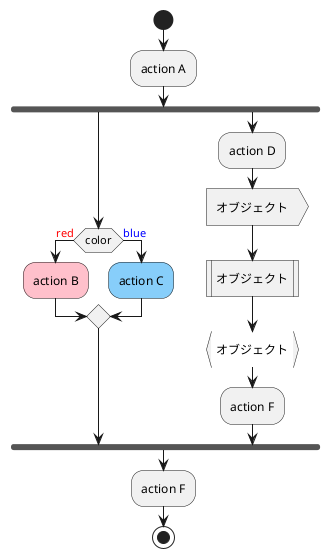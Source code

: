 @startuml　アクティビティ図の例
start
  :action A;
fork
  if (color) is (<color:red>red) then 
  #pink:action B;
  else (<color:blue>blue) 
  #LightSkyBlue:action C;
  endif

fork again
  :action D;
  :オブジェクト>
   :オブジェクト|
   :オブジェクト}
   
  :action F;
end fork 

 :action F;

stop
@enduml
